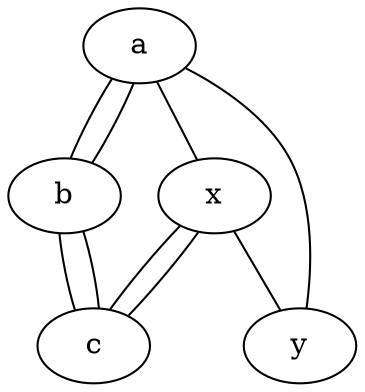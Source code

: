 graph test1 {
       a -- b -- c;
       a -- b -- c;
       a -- {x y};
       x -- c [w=10.0];
       x -- c [w=10.0];
       x -- y [w=5.0,len=3];
}

